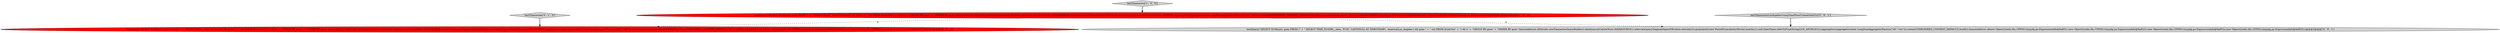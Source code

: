 digraph {
3 [style = filled, label = "testTimeseries['0', '1', '0']", fillcolor = lightgray, shape = diamond image = "AAA0AAABBB2BBB"];
0 [style = filled, label = "testTimeseries['1', '0', '0']", fillcolor = lightgray, shape = diamond image = "AAA0AAABBB1BBB"];
1 [style = filled, label = "testQuery(\"SELECT SUM(cnt), gran FROM (\" + \" SELECT floor(__time TO month) AS gran,\" + \" cnt FROM druid.foo\" + \") AS x\" + \"GROUP BY gran\" + \"ORDER BY gran\",ImmutableList.of(Druids.newTimeseriesQueryBuilder().dataSource(CalciteTests.DATASOURCE1).intervals(querySegmentSpec(Filtration.eternity())).granularity(Granularities.MONTH).aggregators(aggregators(new LongSumAggregatorFactory(\"a0\",\"cnt\"))).context(TIMESERIES_CONTEXT_DEFAULT).build()),ImmutableList.of(new Object((((edu.fdu.CPPDG.tinypdg.pe.ExpressionInfo@8a8489,new Object((((edu.fdu.CPPDG.tinypdg.pe.ExpressionInfo@8a8490))@@@3@@@['1', '0', '0']", fillcolor = red, shape = ellipse image = "AAA1AAABBB1BBB"];
5 [style = filled, label = "testTimeseriesLosAngelesUsingTimeFloorConnectionUtc['0', '0', '1']", fillcolor = lightgray, shape = diamond image = "AAA0AAABBB3BBB"];
2 [style = filled, label = "testQuery(\"SELECT SUM(cnt), gran FROM (\" + \" SELECT floor(__time TO month) AS gran,\" + \" cnt FROM druid.foo\" + \") AS x\" + \"GROUP BY gran\" + \"ORDER BY gran\",ImmutableList.of(Druids.newTimeseriesQueryBuilder().dataSource(CalciteTests.DATASOURCE1).intervals(querySegmentSpec(Filtration.eternity())).granularity(Granularities.MONTH).aggregators(aggregators(new LongSumAggregatorFactory(\"a0\",\"cnt\"))).context(getTimeseriesContextWithFloorTime(TIMESERIES_CONTEXT_DEFAULT,\"d0\")).build()),ImmutableList.of(new Object((((edu.fdu.CPPDG.tinypdg.pe.ExpressionInfo@8a84d0,new Object((((edu.fdu.CPPDG.tinypdg.pe.ExpressionInfo@8a84d7))@@@3@@@['0', '1', '0']", fillcolor = red, shape = ellipse image = "AAA1AAABBB2BBB"];
4 [style = filled, label = "testQuery(\"SELECT SUM(cnt), gran FROM (\" + \" SELECT TIME_FLOOR(__time, 'P1M', CAST(NULL AS TIMESTAMP), 'America/Los_Angeles') AS gran,\" + \" cnt FROM druid.foo\" + \") AS x\" + \"GROUP BY gran\" + \"ORDER BY gran\",ImmutableList.of(Druids.newTimeseriesQueryBuilder().dataSource(CalciteTests.DATASOURCE1).intervals(querySegmentSpec(Filtration.eternity())).granularity(new PeriodGranularity(Period.months(1),null,DateTimes.inferTzFromString(LOS_ANGELES))).aggregators(aggregators(new LongSumAggregatorFactory(\"a0\",\"cnt\"))).context(TIMESERIES_CONTEXT_DEFAULT).build()),ImmutableList.of(new Object((((edu.fdu.CPPDG.tinypdg.pe.ExpressionInfo@8a851c,new Object((((edu.fdu.CPPDG.tinypdg.pe.ExpressionInfo@8a8523,new Object((((edu.fdu.CPPDG.tinypdg.pe.ExpressionInfo@8a852a,new Object((((edu.fdu.CPPDG.tinypdg.pe.ExpressionInfo@8a8531))@@@3@@@['0', '0', '1']", fillcolor = lightgray, shape = ellipse image = "AAA0AAABBB3BBB"];
1->4 [style = dashed, label="0"];
1->2 [style = dashed, label="0"];
3->2 [style = bold, label=""];
0->1 [style = bold, label=""];
5->4 [style = bold, label=""];
}
